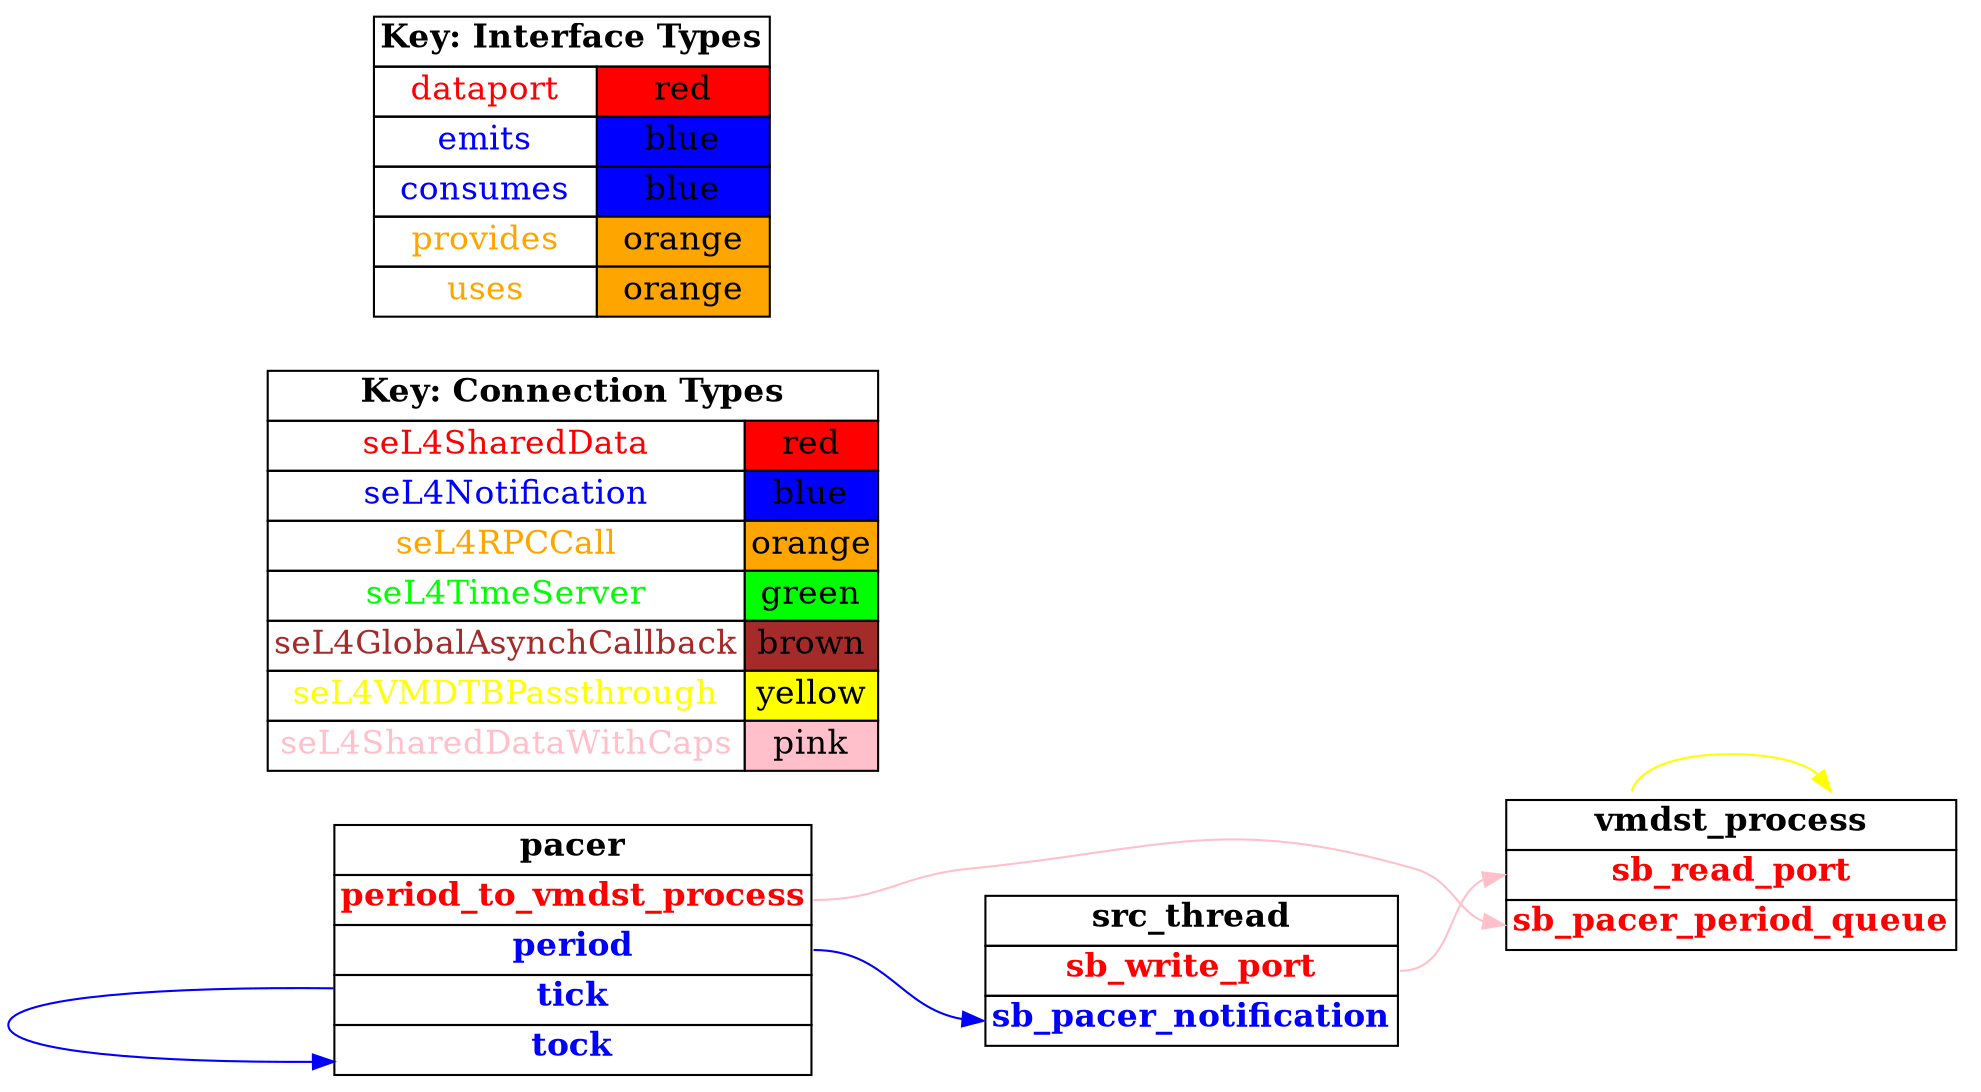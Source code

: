 digraph g {
graph [
  overlap = false,
  rankdir = "LR"
];
node [
  fontsize = "16",
  shape = "ellipse"
];
edge [
];

src_thread [
  label=<
    <TABLE BORDER="0" CELLBORDER="1" CELLSPACING="0">
      <TR><TD><B>src_thread</B></TD></TR>
      <TR><TD PORT="sb_write_port"><FONT COLOR="red"><B>sb_write_port</B></FONT></TD></TR>
      <TR><TD PORT="sb_pacer_notification"><FONT COLOR="blue"><B>sb_pacer_notification</B></FONT></TD></TR>"
    </TABLE>
  >
  shape=plaintext
];

vmdst_process [
  label=<
    <TABLE BORDER="0" CELLBORDER="1" CELLSPACING="0">
      <TR><TD><B>vmdst_process</B></TD></TR>
      <TR><TD PORT="sb_read_port"><FONT COLOR="red"><B>sb_read_port</B></FONT></TD></TR>
      <TR><TD PORT="sb_pacer_period_queue"><FONT COLOR="red"><B>sb_pacer_period_queue</B></FONT></TD></TR>"
    </TABLE>
  >
  shape=plaintext
];

pacer [
  label=<
    <TABLE BORDER="0" CELLBORDER="1" CELLSPACING="0">
      <TR><TD><B>pacer</B></TD></TR>
      <TR><TD PORT="period_to_vmdst_process"><FONT COLOR="red"><B>period_to_vmdst_process</B></FONT></TD></TR>
      <TR><TD PORT="period"><FONT COLOR="blue"><B>period</B></FONT></TD></TR>
      <TR><TD PORT="tick"><FONT COLOR="blue"><B>tick</B></FONT></TD></TR>
      <TR><TD PORT="tock"><FONT COLOR="blue"><B>tock</B></FONT></TD></TR>"
    </TABLE>
  >
  shape=plaintext
];

connectiontypekey [
  label=<
   <TABLE BORDER="0" CELLBORDER="1" CELLSPACING="0">
     <TR><TD COLSPAN="2"><B>Key: Connection Types</B></TD></TR>
     <TR><TD><FONT COLOR="red">seL4SharedData</FONT></TD><TD BGCOLOR="red">red</TD></TR>
     <TR><TD><FONT COLOR="blue">seL4Notification</FONT></TD><TD BGCOLOR="blue">blue</TD></TR>
     <TR><TD><FONT COLOR="orange">seL4RPCCall</FONT></TD><TD BGCOLOR="orange">orange</TD></TR>
     <TR><TD><FONT COLOR="green">seL4TimeServer</FONT></TD><TD BGCOLOR="green">green</TD></TR>
     <TR><TD><FONT COLOR="brown">seL4GlobalAsynchCallback</FONT></TD><TD BGCOLOR="brown">brown</TD></TR>
     <TR><TD><FONT COLOR="yellow">seL4VMDTBPassthrough</FONT></TD><TD BGCOLOR="yellow">yellow</TD></TR>
     <TR><TD><FONT COLOR="pink">seL4SharedDataWithCaps</FONT></TD><TD BGCOLOR="pink">pink</TD></TR>
   </TABLE>
  >
  shape=plaintext
];

interfacetypekey [
  label=<
   <TABLE BORDER="0" CELLBORDER="1" CELLSPACING="0">
     <TR><TD COLSPAN="2"><B>Key: Interface Types</B></TD></TR>
     <TR><TD><FONT COLOR="red">dataport</FONT></TD><TD BGCOLOR="red">red</TD></TR>
     <TR><TD><FONT COLOR="blue">emits</FONT></TD><TD BGCOLOR="blue">blue</TD></TR>
     <TR><TD><FONT COLOR="blue">consumes</FONT></TD><TD BGCOLOR="blue">blue</TD></TR>
     <TR><TD><FONT COLOR="orange">provides</FONT></TD><TD BGCOLOR="orange">orange</TD></TR>
     <TR><TD><FONT COLOR="orange">uses</FONT></TD><TD BGCOLOR="orange">orange</TD></TR>
   </TABLE>
  >
  shape=plaintext
];

"vmdst_process":dtb_self -> "vmdst_process":dtb [
  color="yellow"
  //label = "seL4VMDTBPassthrough"
  id = conn1
];

"src_thread":sb_write_port -> "vmdst_process":sb_read_port [
  color="pink"
  //label = "seL4SharedDataWithCaps"
  id = conn2
];

"pacer":tick -> "pacer":tock [
  color="blue"
  //label = "seL4Notification"
  id = conn3
];

"pacer":period -> "src_thread":sb_pacer_notification [
  color="blue"
  //label = "seL4Notification"
  id = conn4
];

"pacer":period_to_vmdst_process -> "vmdst_process":sb_pacer_period_queue [
  color="pink"
  //label = "seL4SharedDataWithCaps"
  id = conn5
];

}